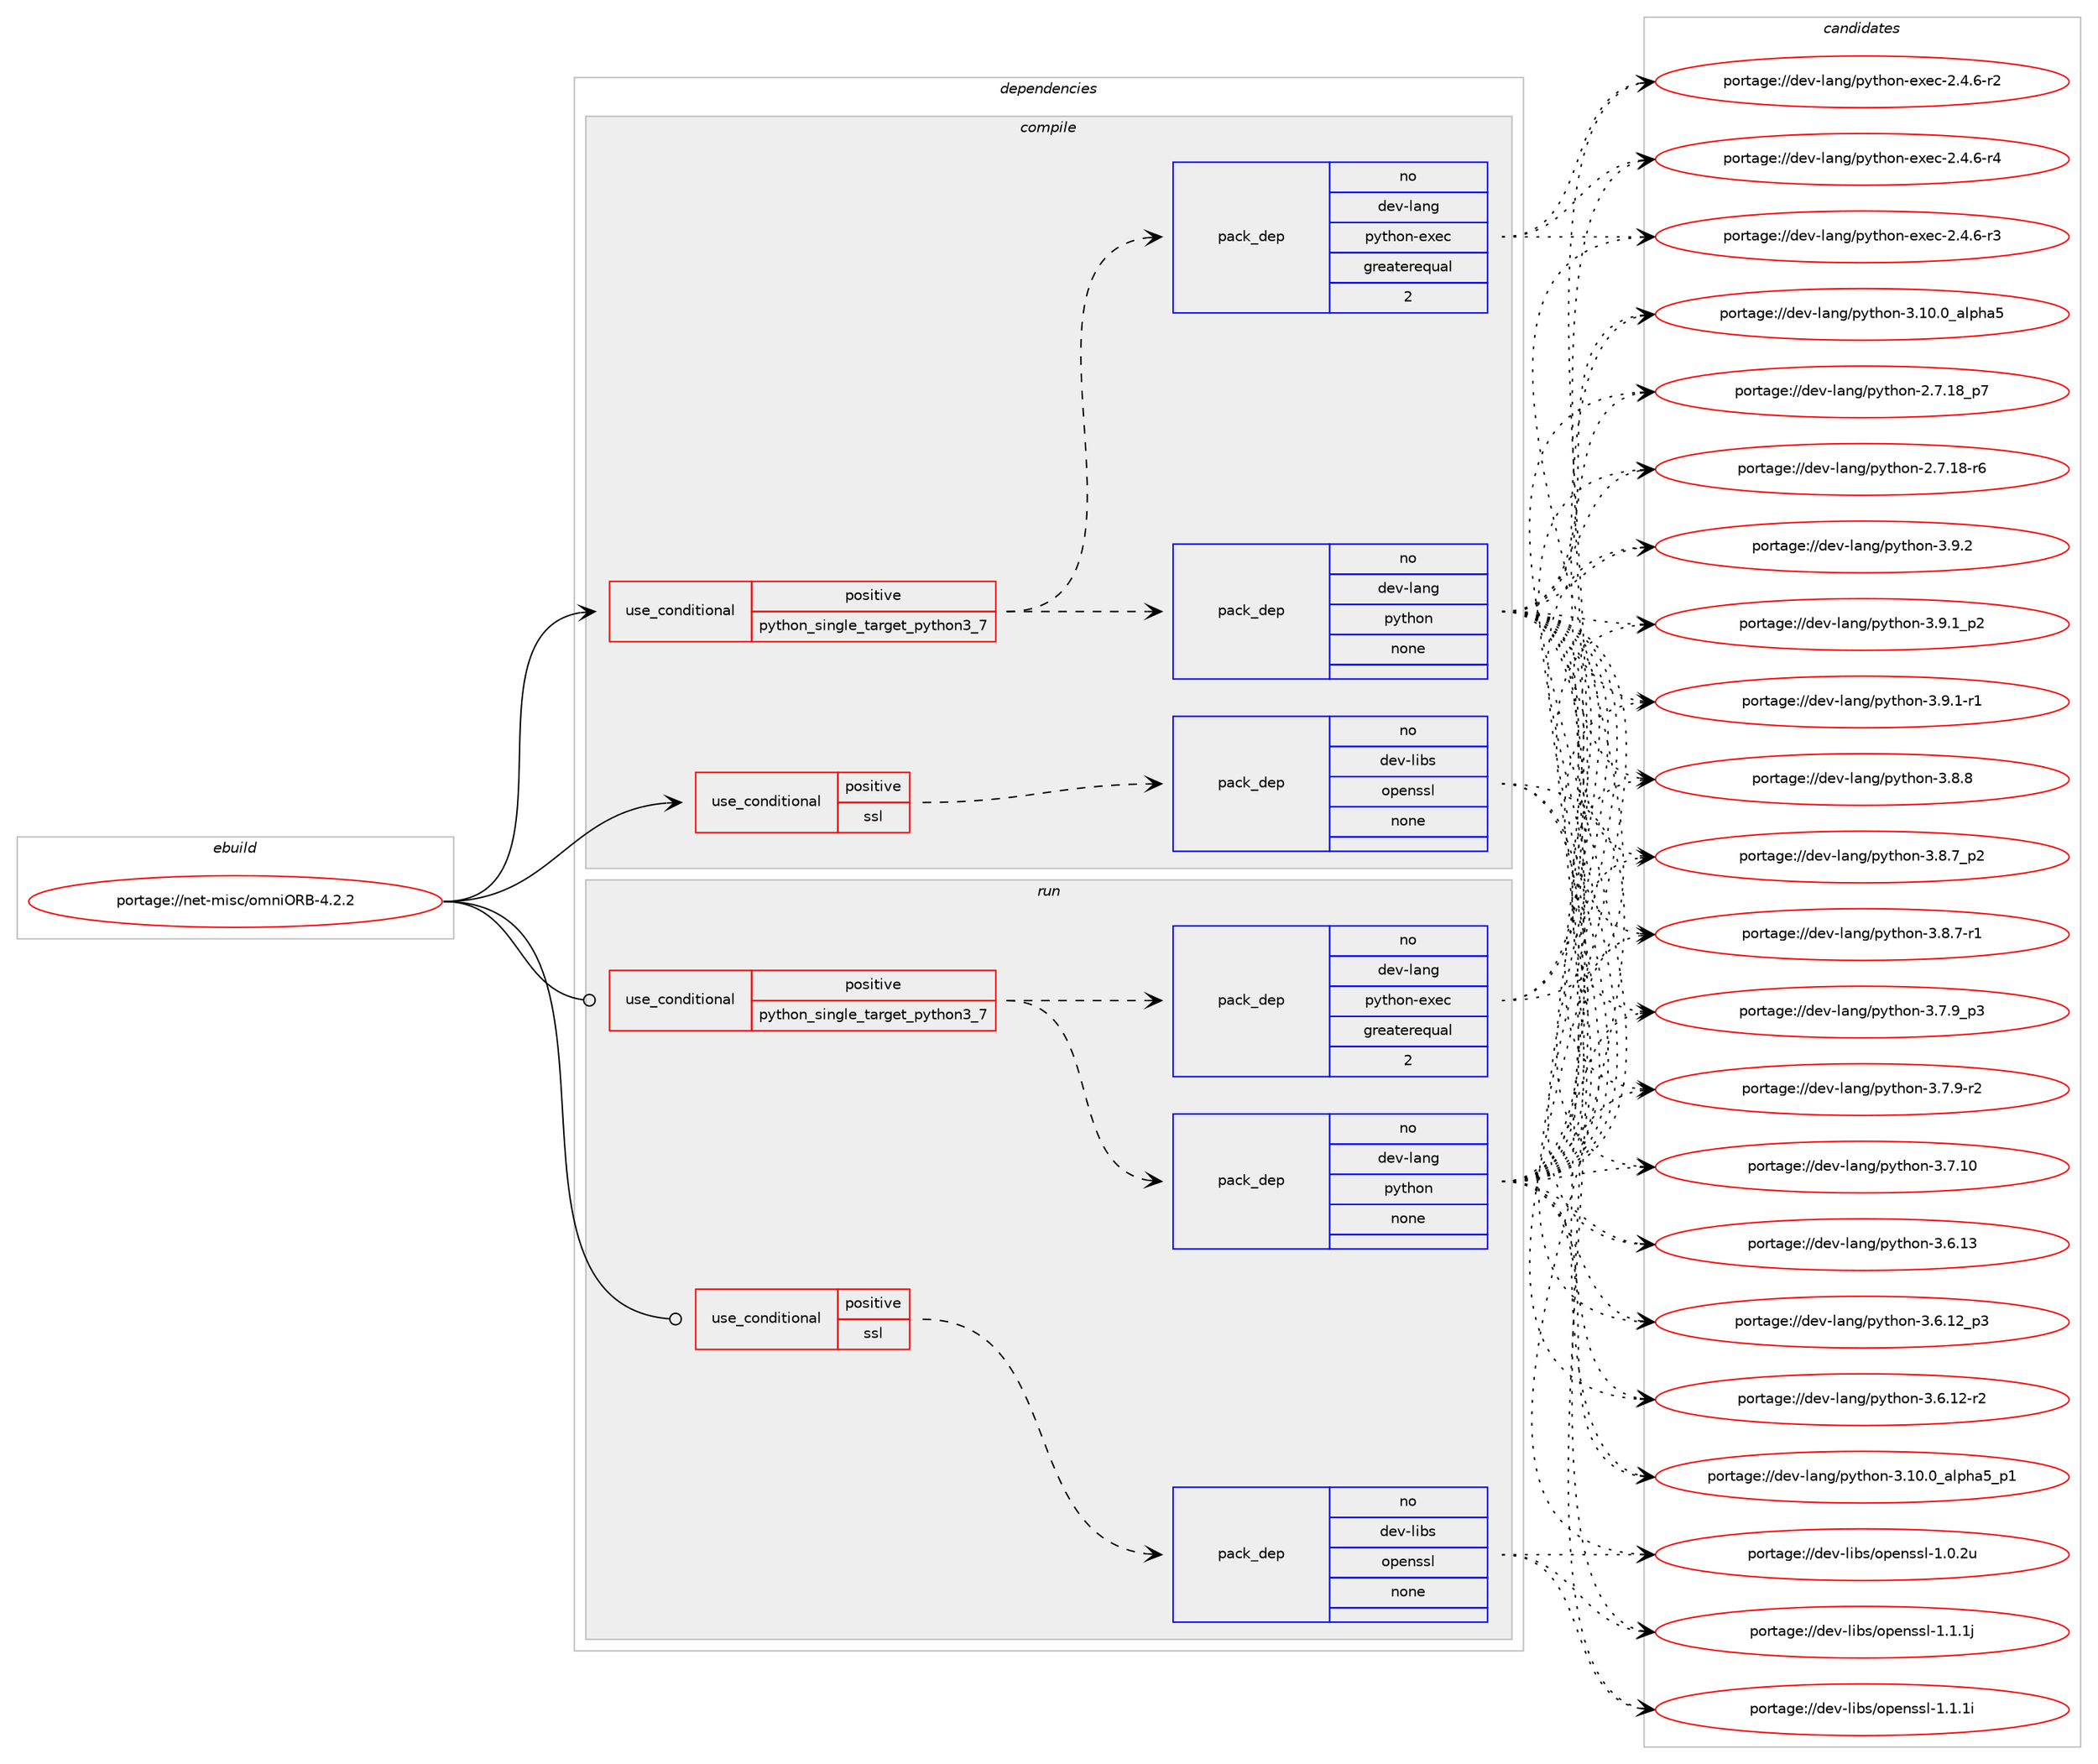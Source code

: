digraph prolog {

# *************
# Graph options
# *************

newrank=true;
concentrate=true;
compound=true;
graph [rankdir=LR,fontname=Helvetica,fontsize=10,ranksep=1.5];#, ranksep=2.5, nodesep=0.2];
edge  [arrowhead=vee];
node  [fontname=Helvetica,fontsize=10];

# **********
# The ebuild
# **********

subgraph cluster_leftcol {
color=gray;
rank=same;
label=<<i>ebuild</i>>;
id [label="portage://net-misc/omniORB-4.2.2", color=red, width=4, href="../net-misc/omniORB-4.2.2.svg"];
}

# ****************
# The dependencies
# ****************

subgraph cluster_midcol {
color=gray;
label=<<i>dependencies</i>>;
subgraph cluster_compile {
fillcolor="#eeeeee";
style=filled;
label=<<i>compile</i>>;
subgraph cond2780 {
dependency10641 [label=<<TABLE BORDER="0" CELLBORDER="1" CELLSPACING="0" CELLPADDING="4"><TR><TD ROWSPAN="3" CELLPADDING="10">use_conditional</TD></TR><TR><TD>positive</TD></TR><TR><TD>python_single_target_python3_7</TD></TR></TABLE>>, shape=none, color=red];
subgraph pack7747 {
dependency10642 [label=<<TABLE BORDER="0" CELLBORDER="1" CELLSPACING="0" CELLPADDING="4" WIDTH="220"><TR><TD ROWSPAN="6" CELLPADDING="30">pack_dep</TD></TR><TR><TD WIDTH="110">no</TD></TR><TR><TD>dev-lang</TD></TR><TR><TD>python</TD></TR><TR><TD>none</TD></TR><TR><TD></TD></TR></TABLE>>, shape=none, color=blue];
}
dependency10641:e -> dependency10642:w [weight=20,style="dashed",arrowhead="vee"];
subgraph pack7748 {
dependency10643 [label=<<TABLE BORDER="0" CELLBORDER="1" CELLSPACING="0" CELLPADDING="4" WIDTH="220"><TR><TD ROWSPAN="6" CELLPADDING="30">pack_dep</TD></TR><TR><TD WIDTH="110">no</TD></TR><TR><TD>dev-lang</TD></TR><TR><TD>python-exec</TD></TR><TR><TD>greaterequal</TD></TR><TR><TD>2</TD></TR></TABLE>>, shape=none, color=blue];
}
dependency10641:e -> dependency10643:w [weight=20,style="dashed",arrowhead="vee"];
}
id:e -> dependency10641:w [weight=20,style="solid",arrowhead="vee"];
subgraph cond2781 {
dependency10644 [label=<<TABLE BORDER="0" CELLBORDER="1" CELLSPACING="0" CELLPADDING="4"><TR><TD ROWSPAN="3" CELLPADDING="10">use_conditional</TD></TR><TR><TD>positive</TD></TR><TR><TD>ssl</TD></TR></TABLE>>, shape=none, color=red];
subgraph pack7749 {
dependency10645 [label=<<TABLE BORDER="0" CELLBORDER="1" CELLSPACING="0" CELLPADDING="4" WIDTH="220"><TR><TD ROWSPAN="6" CELLPADDING="30">pack_dep</TD></TR><TR><TD WIDTH="110">no</TD></TR><TR><TD>dev-libs</TD></TR><TR><TD>openssl</TD></TR><TR><TD>none</TD></TR><TR><TD></TD></TR></TABLE>>, shape=none, color=blue];
}
dependency10644:e -> dependency10645:w [weight=20,style="dashed",arrowhead="vee"];
}
id:e -> dependency10644:w [weight=20,style="solid",arrowhead="vee"];
}
subgraph cluster_compileandrun {
fillcolor="#eeeeee";
style=filled;
label=<<i>compile and run</i>>;
}
subgraph cluster_run {
fillcolor="#eeeeee";
style=filled;
label=<<i>run</i>>;
subgraph cond2782 {
dependency10646 [label=<<TABLE BORDER="0" CELLBORDER="1" CELLSPACING="0" CELLPADDING="4"><TR><TD ROWSPAN="3" CELLPADDING="10">use_conditional</TD></TR><TR><TD>positive</TD></TR><TR><TD>python_single_target_python3_7</TD></TR></TABLE>>, shape=none, color=red];
subgraph pack7750 {
dependency10647 [label=<<TABLE BORDER="0" CELLBORDER="1" CELLSPACING="0" CELLPADDING="4" WIDTH="220"><TR><TD ROWSPAN="6" CELLPADDING="30">pack_dep</TD></TR><TR><TD WIDTH="110">no</TD></TR><TR><TD>dev-lang</TD></TR><TR><TD>python</TD></TR><TR><TD>none</TD></TR><TR><TD></TD></TR></TABLE>>, shape=none, color=blue];
}
dependency10646:e -> dependency10647:w [weight=20,style="dashed",arrowhead="vee"];
subgraph pack7751 {
dependency10648 [label=<<TABLE BORDER="0" CELLBORDER="1" CELLSPACING="0" CELLPADDING="4" WIDTH="220"><TR><TD ROWSPAN="6" CELLPADDING="30">pack_dep</TD></TR><TR><TD WIDTH="110">no</TD></TR><TR><TD>dev-lang</TD></TR><TR><TD>python-exec</TD></TR><TR><TD>greaterequal</TD></TR><TR><TD>2</TD></TR></TABLE>>, shape=none, color=blue];
}
dependency10646:e -> dependency10648:w [weight=20,style="dashed",arrowhead="vee"];
}
id:e -> dependency10646:w [weight=20,style="solid",arrowhead="odot"];
subgraph cond2783 {
dependency10649 [label=<<TABLE BORDER="0" CELLBORDER="1" CELLSPACING="0" CELLPADDING="4"><TR><TD ROWSPAN="3" CELLPADDING="10">use_conditional</TD></TR><TR><TD>positive</TD></TR><TR><TD>ssl</TD></TR></TABLE>>, shape=none, color=red];
subgraph pack7752 {
dependency10650 [label=<<TABLE BORDER="0" CELLBORDER="1" CELLSPACING="0" CELLPADDING="4" WIDTH="220"><TR><TD ROWSPAN="6" CELLPADDING="30">pack_dep</TD></TR><TR><TD WIDTH="110">no</TD></TR><TR><TD>dev-libs</TD></TR><TR><TD>openssl</TD></TR><TR><TD>none</TD></TR><TR><TD></TD></TR></TABLE>>, shape=none, color=blue];
}
dependency10649:e -> dependency10650:w [weight=20,style="dashed",arrowhead="vee"];
}
id:e -> dependency10649:w [weight=20,style="solid",arrowhead="odot"];
}
}

# **************
# The candidates
# **************

subgraph cluster_choices {
rank=same;
color=gray;
label=<<i>candidates</i>>;

subgraph choice7747 {
color=black;
nodesep=1;
choice100101118451089711010347112121116104111110455146574650 [label="portage://dev-lang/python-3.9.2", color=red, width=4,href="../dev-lang/python-3.9.2.svg"];
choice1001011184510897110103471121211161041111104551465746499511250 [label="portage://dev-lang/python-3.9.1_p2", color=red, width=4,href="../dev-lang/python-3.9.1_p2.svg"];
choice1001011184510897110103471121211161041111104551465746494511449 [label="portage://dev-lang/python-3.9.1-r1", color=red, width=4,href="../dev-lang/python-3.9.1-r1.svg"];
choice100101118451089711010347112121116104111110455146564656 [label="portage://dev-lang/python-3.8.8", color=red, width=4,href="../dev-lang/python-3.8.8.svg"];
choice1001011184510897110103471121211161041111104551465646559511250 [label="portage://dev-lang/python-3.8.7_p2", color=red, width=4,href="../dev-lang/python-3.8.7_p2.svg"];
choice1001011184510897110103471121211161041111104551465646554511449 [label="portage://dev-lang/python-3.8.7-r1", color=red, width=4,href="../dev-lang/python-3.8.7-r1.svg"];
choice1001011184510897110103471121211161041111104551465546579511251 [label="portage://dev-lang/python-3.7.9_p3", color=red, width=4,href="../dev-lang/python-3.7.9_p3.svg"];
choice1001011184510897110103471121211161041111104551465546574511450 [label="portage://dev-lang/python-3.7.9-r2", color=red, width=4,href="../dev-lang/python-3.7.9-r2.svg"];
choice10010111845108971101034711212111610411111045514655464948 [label="portage://dev-lang/python-3.7.10", color=red, width=4,href="../dev-lang/python-3.7.10.svg"];
choice10010111845108971101034711212111610411111045514654464951 [label="portage://dev-lang/python-3.6.13", color=red, width=4,href="../dev-lang/python-3.6.13.svg"];
choice100101118451089711010347112121116104111110455146544649509511251 [label="portage://dev-lang/python-3.6.12_p3", color=red, width=4,href="../dev-lang/python-3.6.12_p3.svg"];
choice100101118451089711010347112121116104111110455146544649504511450 [label="portage://dev-lang/python-3.6.12-r2", color=red, width=4,href="../dev-lang/python-3.6.12-r2.svg"];
choice10010111845108971101034711212111610411111045514649484648959710811210497539511249 [label="portage://dev-lang/python-3.10.0_alpha5_p1", color=red, width=4,href="../dev-lang/python-3.10.0_alpha5_p1.svg"];
choice1001011184510897110103471121211161041111104551464948464895971081121049753 [label="portage://dev-lang/python-3.10.0_alpha5", color=red, width=4,href="../dev-lang/python-3.10.0_alpha5.svg"];
choice100101118451089711010347112121116104111110455046554649569511255 [label="portage://dev-lang/python-2.7.18_p7", color=red, width=4,href="../dev-lang/python-2.7.18_p7.svg"];
choice100101118451089711010347112121116104111110455046554649564511454 [label="portage://dev-lang/python-2.7.18-r6", color=red, width=4,href="../dev-lang/python-2.7.18-r6.svg"];
dependency10642:e -> choice100101118451089711010347112121116104111110455146574650:w [style=dotted,weight="100"];
dependency10642:e -> choice1001011184510897110103471121211161041111104551465746499511250:w [style=dotted,weight="100"];
dependency10642:e -> choice1001011184510897110103471121211161041111104551465746494511449:w [style=dotted,weight="100"];
dependency10642:e -> choice100101118451089711010347112121116104111110455146564656:w [style=dotted,weight="100"];
dependency10642:e -> choice1001011184510897110103471121211161041111104551465646559511250:w [style=dotted,weight="100"];
dependency10642:e -> choice1001011184510897110103471121211161041111104551465646554511449:w [style=dotted,weight="100"];
dependency10642:e -> choice1001011184510897110103471121211161041111104551465546579511251:w [style=dotted,weight="100"];
dependency10642:e -> choice1001011184510897110103471121211161041111104551465546574511450:w [style=dotted,weight="100"];
dependency10642:e -> choice10010111845108971101034711212111610411111045514655464948:w [style=dotted,weight="100"];
dependency10642:e -> choice10010111845108971101034711212111610411111045514654464951:w [style=dotted,weight="100"];
dependency10642:e -> choice100101118451089711010347112121116104111110455146544649509511251:w [style=dotted,weight="100"];
dependency10642:e -> choice100101118451089711010347112121116104111110455146544649504511450:w [style=dotted,weight="100"];
dependency10642:e -> choice10010111845108971101034711212111610411111045514649484648959710811210497539511249:w [style=dotted,weight="100"];
dependency10642:e -> choice1001011184510897110103471121211161041111104551464948464895971081121049753:w [style=dotted,weight="100"];
dependency10642:e -> choice100101118451089711010347112121116104111110455046554649569511255:w [style=dotted,weight="100"];
dependency10642:e -> choice100101118451089711010347112121116104111110455046554649564511454:w [style=dotted,weight="100"];
}
subgraph choice7748 {
color=black;
nodesep=1;
choice10010111845108971101034711212111610411111045101120101994550465246544511452 [label="portage://dev-lang/python-exec-2.4.6-r4", color=red, width=4,href="../dev-lang/python-exec-2.4.6-r4.svg"];
choice10010111845108971101034711212111610411111045101120101994550465246544511451 [label="portage://dev-lang/python-exec-2.4.6-r3", color=red, width=4,href="../dev-lang/python-exec-2.4.6-r3.svg"];
choice10010111845108971101034711212111610411111045101120101994550465246544511450 [label="portage://dev-lang/python-exec-2.4.6-r2", color=red, width=4,href="../dev-lang/python-exec-2.4.6-r2.svg"];
dependency10643:e -> choice10010111845108971101034711212111610411111045101120101994550465246544511452:w [style=dotted,weight="100"];
dependency10643:e -> choice10010111845108971101034711212111610411111045101120101994550465246544511451:w [style=dotted,weight="100"];
dependency10643:e -> choice10010111845108971101034711212111610411111045101120101994550465246544511450:w [style=dotted,weight="100"];
}
subgraph choice7749 {
color=black;
nodesep=1;
choice100101118451081059811547111112101110115115108454946494649106 [label="portage://dev-libs/openssl-1.1.1j", color=red, width=4,href="../dev-libs/openssl-1.1.1j.svg"];
choice100101118451081059811547111112101110115115108454946494649105 [label="portage://dev-libs/openssl-1.1.1i", color=red, width=4,href="../dev-libs/openssl-1.1.1i.svg"];
choice100101118451081059811547111112101110115115108454946484650117 [label="portage://dev-libs/openssl-1.0.2u", color=red, width=4,href="../dev-libs/openssl-1.0.2u.svg"];
dependency10645:e -> choice100101118451081059811547111112101110115115108454946494649106:w [style=dotted,weight="100"];
dependency10645:e -> choice100101118451081059811547111112101110115115108454946494649105:w [style=dotted,weight="100"];
dependency10645:e -> choice100101118451081059811547111112101110115115108454946484650117:w [style=dotted,weight="100"];
}
subgraph choice7750 {
color=black;
nodesep=1;
choice100101118451089711010347112121116104111110455146574650 [label="portage://dev-lang/python-3.9.2", color=red, width=4,href="../dev-lang/python-3.9.2.svg"];
choice1001011184510897110103471121211161041111104551465746499511250 [label="portage://dev-lang/python-3.9.1_p2", color=red, width=4,href="../dev-lang/python-3.9.1_p2.svg"];
choice1001011184510897110103471121211161041111104551465746494511449 [label="portage://dev-lang/python-3.9.1-r1", color=red, width=4,href="../dev-lang/python-3.9.1-r1.svg"];
choice100101118451089711010347112121116104111110455146564656 [label="portage://dev-lang/python-3.8.8", color=red, width=4,href="../dev-lang/python-3.8.8.svg"];
choice1001011184510897110103471121211161041111104551465646559511250 [label="portage://dev-lang/python-3.8.7_p2", color=red, width=4,href="../dev-lang/python-3.8.7_p2.svg"];
choice1001011184510897110103471121211161041111104551465646554511449 [label="portage://dev-lang/python-3.8.7-r1", color=red, width=4,href="../dev-lang/python-3.8.7-r1.svg"];
choice1001011184510897110103471121211161041111104551465546579511251 [label="portage://dev-lang/python-3.7.9_p3", color=red, width=4,href="../dev-lang/python-3.7.9_p3.svg"];
choice1001011184510897110103471121211161041111104551465546574511450 [label="portage://dev-lang/python-3.7.9-r2", color=red, width=4,href="../dev-lang/python-3.7.9-r2.svg"];
choice10010111845108971101034711212111610411111045514655464948 [label="portage://dev-lang/python-3.7.10", color=red, width=4,href="../dev-lang/python-3.7.10.svg"];
choice10010111845108971101034711212111610411111045514654464951 [label="portage://dev-lang/python-3.6.13", color=red, width=4,href="../dev-lang/python-3.6.13.svg"];
choice100101118451089711010347112121116104111110455146544649509511251 [label="portage://dev-lang/python-3.6.12_p3", color=red, width=4,href="../dev-lang/python-3.6.12_p3.svg"];
choice100101118451089711010347112121116104111110455146544649504511450 [label="portage://dev-lang/python-3.6.12-r2", color=red, width=4,href="../dev-lang/python-3.6.12-r2.svg"];
choice10010111845108971101034711212111610411111045514649484648959710811210497539511249 [label="portage://dev-lang/python-3.10.0_alpha5_p1", color=red, width=4,href="../dev-lang/python-3.10.0_alpha5_p1.svg"];
choice1001011184510897110103471121211161041111104551464948464895971081121049753 [label="portage://dev-lang/python-3.10.0_alpha5", color=red, width=4,href="../dev-lang/python-3.10.0_alpha5.svg"];
choice100101118451089711010347112121116104111110455046554649569511255 [label="portage://dev-lang/python-2.7.18_p7", color=red, width=4,href="../dev-lang/python-2.7.18_p7.svg"];
choice100101118451089711010347112121116104111110455046554649564511454 [label="portage://dev-lang/python-2.7.18-r6", color=red, width=4,href="../dev-lang/python-2.7.18-r6.svg"];
dependency10647:e -> choice100101118451089711010347112121116104111110455146574650:w [style=dotted,weight="100"];
dependency10647:e -> choice1001011184510897110103471121211161041111104551465746499511250:w [style=dotted,weight="100"];
dependency10647:e -> choice1001011184510897110103471121211161041111104551465746494511449:w [style=dotted,weight="100"];
dependency10647:e -> choice100101118451089711010347112121116104111110455146564656:w [style=dotted,weight="100"];
dependency10647:e -> choice1001011184510897110103471121211161041111104551465646559511250:w [style=dotted,weight="100"];
dependency10647:e -> choice1001011184510897110103471121211161041111104551465646554511449:w [style=dotted,weight="100"];
dependency10647:e -> choice1001011184510897110103471121211161041111104551465546579511251:w [style=dotted,weight="100"];
dependency10647:e -> choice1001011184510897110103471121211161041111104551465546574511450:w [style=dotted,weight="100"];
dependency10647:e -> choice10010111845108971101034711212111610411111045514655464948:w [style=dotted,weight="100"];
dependency10647:e -> choice10010111845108971101034711212111610411111045514654464951:w [style=dotted,weight="100"];
dependency10647:e -> choice100101118451089711010347112121116104111110455146544649509511251:w [style=dotted,weight="100"];
dependency10647:e -> choice100101118451089711010347112121116104111110455146544649504511450:w [style=dotted,weight="100"];
dependency10647:e -> choice10010111845108971101034711212111610411111045514649484648959710811210497539511249:w [style=dotted,weight="100"];
dependency10647:e -> choice1001011184510897110103471121211161041111104551464948464895971081121049753:w [style=dotted,weight="100"];
dependency10647:e -> choice100101118451089711010347112121116104111110455046554649569511255:w [style=dotted,weight="100"];
dependency10647:e -> choice100101118451089711010347112121116104111110455046554649564511454:w [style=dotted,weight="100"];
}
subgraph choice7751 {
color=black;
nodesep=1;
choice10010111845108971101034711212111610411111045101120101994550465246544511452 [label="portage://dev-lang/python-exec-2.4.6-r4", color=red, width=4,href="../dev-lang/python-exec-2.4.6-r4.svg"];
choice10010111845108971101034711212111610411111045101120101994550465246544511451 [label="portage://dev-lang/python-exec-2.4.6-r3", color=red, width=4,href="../dev-lang/python-exec-2.4.6-r3.svg"];
choice10010111845108971101034711212111610411111045101120101994550465246544511450 [label="portage://dev-lang/python-exec-2.4.6-r2", color=red, width=4,href="../dev-lang/python-exec-2.4.6-r2.svg"];
dependency10648:e -> choice10010111845108971101034711212111610411111045101120101994550465246544511452:w [style=dotted,weight="100"];
dependency10648:e -> choice10010111845108971101034711212111610411111045101120101994550465246544511451:w [style=dotted,weight="100"];
dependency10648:e -> choice10010111845108971101034711212111610411111045101120101994550465246544511450:w [style=dotted,weight="100"];
}
subgraph choice7752 {
color=black;
nodesep=1;
choice100101118451081059811547111112101110115115108454946494649106 [label="portage://dev-libs/openssl-1.1.1j", color=red, width=4,href="../dev-libs/openssl-1.1.1j.svg"];
choice100101118451081059811547111112101110115115108454946494649105 [label="portage://dev-libs/openssl-1.1.1i", color=red, width=4,href="../dev-libs/openssl-1.1.1i.svg"];
choice100101118451081059811547111112101110115115108454946484650117 [label="portage://dev-libs/openssl-1.0.2u", color=red, width=4,href="../dev-libs/openssl-1.0.2u.svg"];
dependency10650:e -> choice100101118451081059811547111112101110115115108454946494649106:w [style=dotted,weight="100"];
dependency10650:e -> choice100101118451081059811547111112101110115115108454946494649105:w [style=dotted,weight="100"];
dependency10650:e -> choice100101118451081059811547111112101110115115108454946484650117:w [style=dotted,weight="100"];
}
}

}
